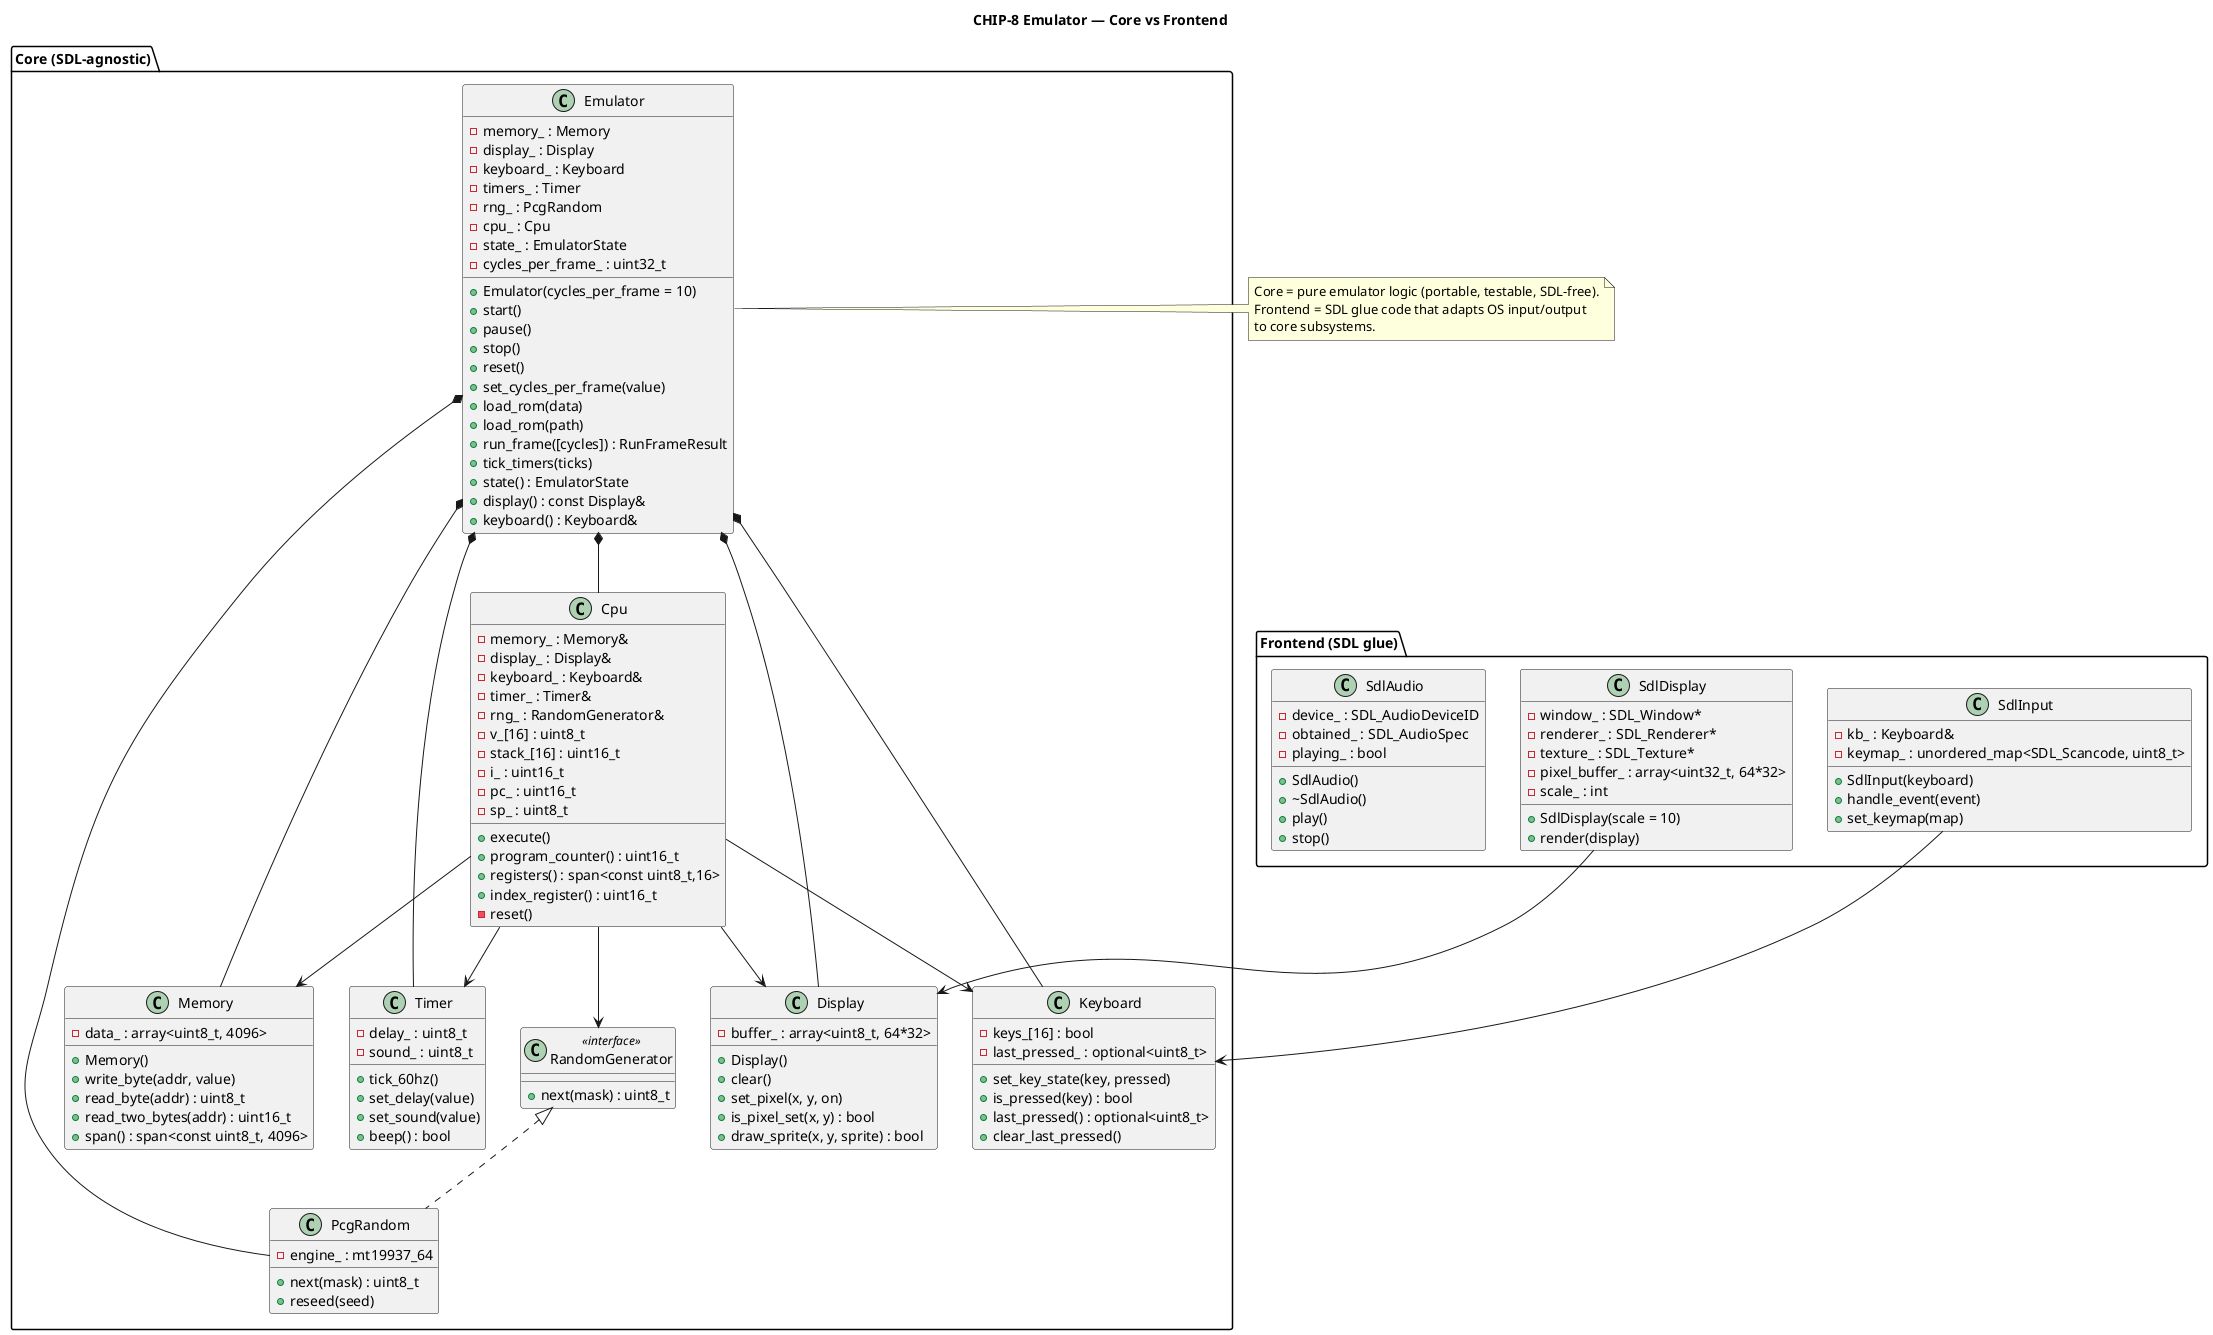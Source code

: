 @startuml
title CHIP-8 Emulator — Core vs Frontend

package "Core (SDL-agnostic)" {
  class Memory {
    - data_ : array<uint8_t, 4096>
    + Memory()
    + write_byte(addr, value)
    + read_byte(addr) : uint8_t
    + read_two_bytes(addr) : uint16_t
    + span() : span<const uint8_t, 4096>
  }

  class Display {
    - buffer_ : array<uint8_t, 64*32>
    + Display()
    + clear()
    + set_pixel(x, y, on)
    + is_pixel_set(x, y) : bool
    + draw_sprite(x, y, sprite) : bool
  }

  class Keyboard {
    - keys_[16] : bool
    - last_pressed_ : optional<uint8_t>
    + set_key_state(key, pressed)
    + is_pressed(key) : bool
    + last_pressed() : optional<uint8_t>
    + clear_last_pressed()
  }

  class Timer {
    - delay_ : uint8_t
    - sound_ : uint8_t
    + tick_60hz()
    + set_delay(value)
    + set_sound(value)
    + beep() : bool
  }

  class RandomGenerator <<interface>> {
    + next(mask) : uint8_t
  }

  class PcgRandom {
    - engine_ : mt19937_64
    + next(mask) : uint8_t
    + reseed(seed)
  }
  RandomGenerator <|.. PcgRandom

  class Cpu {
    - memory_ : Memory&
    - display_ : Display&
    - keyboard_ : Keyboard&
    - timer_ : Timer&
    - rng_ : RandomGenerator&
    - v_[16] : uint8_t
    - stack_[16] : uint16_t
    - i_ : uint16_t
    - pc_ : uint16_t
    - sp_ : uint8_t
    + execute()
    + program_counter() : uint16_t
    + registers() : span<const uint8_t,16>
    + index_register() : uint16_t
    - reset()
  }

  class Emulator {
    - memory_ : Memory
    - display_ : Display
    - keyboard_ : Keyboard
    - timers_ : Timer
    - rng_ : PcgRandom
    - cpu_ : Cpu
    - state_ : EmulatorState
    - cycles_per_frame_ : uint32_t
    + Emulator(cycles_per_frame = 10)
    + start()
    + pause()
    + stop()
    + reset()
    + set_cycles_per_frame(value)
    + load_rom(data)
    + load_rom(path)
    + run_frame([cycles]) : RunFrameResult
    + tick_timers(ticks)
    + state() : EmulatorState
    + display() : const Display&
    + keyboard() : Keyboard&
  }

  ' CPU directly uses core subsystems:
  Cpu --> Memory
  Cpu --> Display
  Cpu --> Keyboard
  Cpu --> Timer
  Cpu --> RandomGenerator

  ' Emulator owns the subsystems and CPU:
  Emulator *-- Memory
  Emulator *-- Display
  Emulator *-- Keyboard
  Emulator *-- Timer
  Emulator *-- PcgRandom
  Emulator *-- Cpu
}

package "Frontend (SDL glue)" {
  class SdlDisplay {
    - window_ : SDL_Window*
    - renderer_ : SDL_Renderer*
    - texture_ : SDL_Texture*
    - pixel_buffer_ : array<uint32_t, 64*32>
    - scale_ : int
    + SdlDisplay(scale = 10)
    + render(display)
  }

  class SdlInput {
    - kb_ : Keyboard&
    - keymap_ : unordered_map<SDL_Scancode, uint8_t>
    + SdlInput(keyboard)
    + handle_event(event)
    + set_keymap(map)
  }

  class SdlAudio {
    - device_ : SDL_AudioDeviceID
    - obtained_ : SDL_AudioSpec
    - playing_ : bool
    + SdlAudio()
    + ~SdlAudio()
    + play()
    + stop()
  }

  ' Frontend integrates with Core
  SdlDisplay --> Display
  SdlInput --> Keyboard
}

note right of Emulator
Core = pure emulator logic (portable, testable, SDL-free).
Frontend = SDL glue code that adapts OS input/output
to core subsystems.
end note
@enduml
